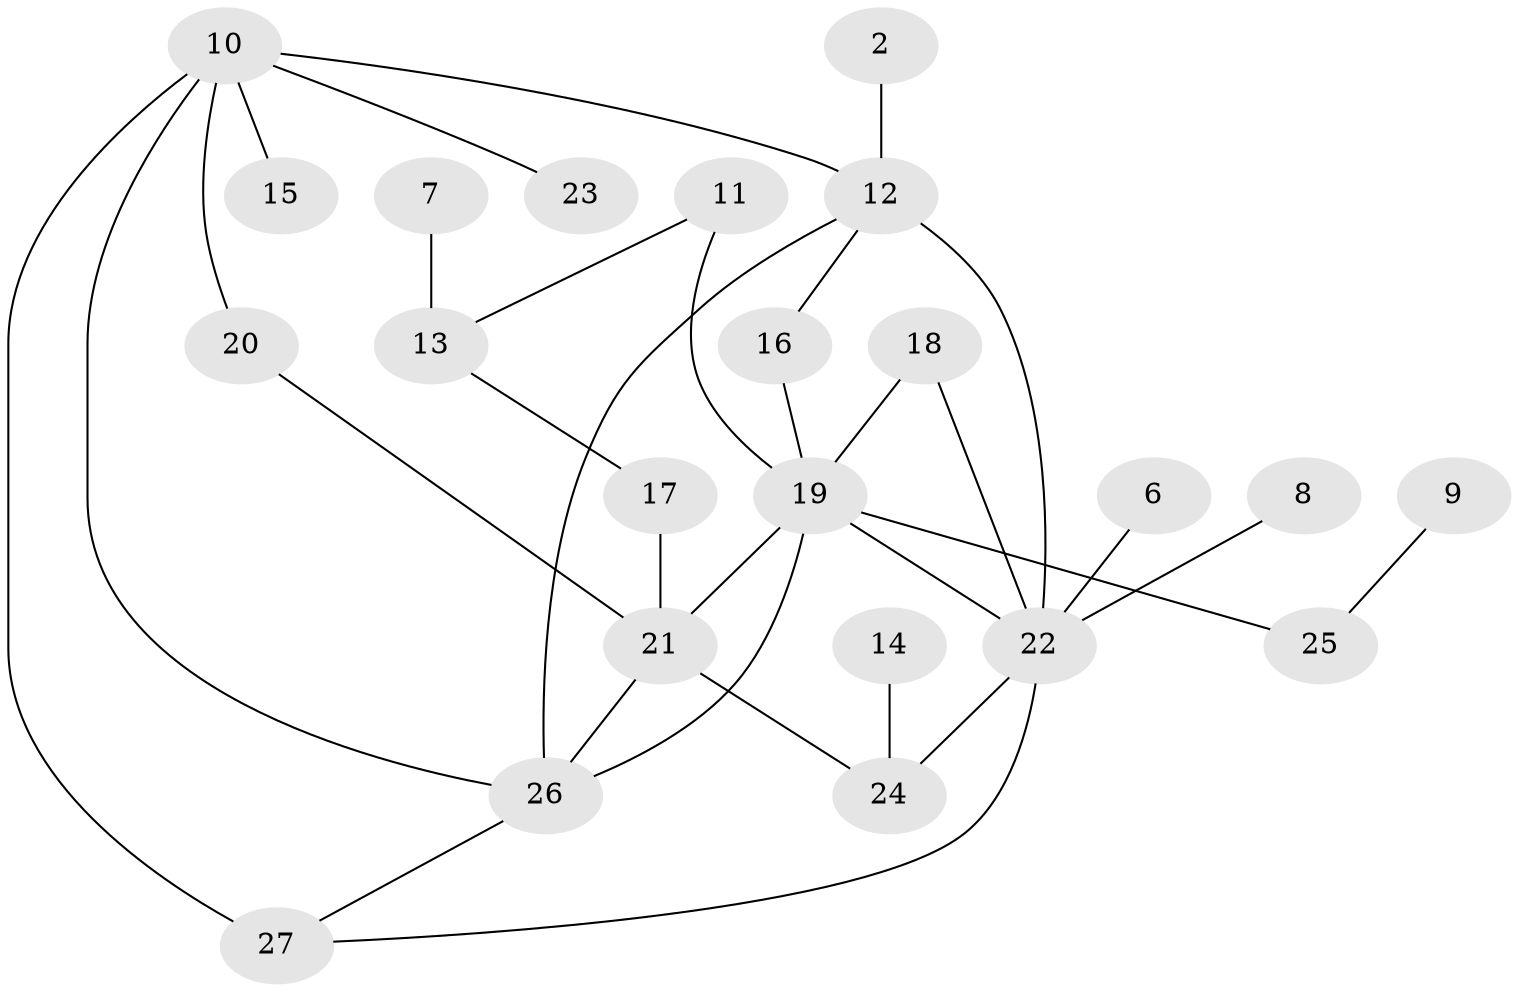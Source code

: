 // original degree distribution, {2: 0.2641509433962264, 5: 0.09433962264150944, 1: 0.18867924528301888, 3: 0.24528301886792453, 0: 0.07547169811320754, 4: 0.11320754716981132, 6: 0.018867924528301886}
// Generated by graph-tools (version 1.1) at 2025/49/03/09/25 03:49:08]
// undirected, 23 vertices, 32 edges
graph export_dot {
graph [start="1"]
  node [color=gray90,style=filled];
  2;
  6;
  7;
  8;
  9;
  10;
  11;
  12;
  13;
  14;
  15;
  16;
  17;
  18;
  19;
  20;
  21;
  22;
  23;
  24;
  25;
  26;
  27;
  2 -- 12 [weight=1.0];
  6 -- 22 [weight=1.0];
  7 -- 13 [weight=1.0];
  8 -- 22 [weight=1.0];
  9 -- 25 [weight=1.0];
  10 -- 12 [weight=1.0];
  10 -- 15 [weight=1.0];
  10 -- 20 [weight=1.0];
  10 -- 23 [weight=2.0];
  10 -- 26 [weight=1.0];
  10 -- 27 [weight=2.0];
  11 -- 13 [weight=1.0];
  11 -- 19 [weight=1.0];
  12 -- 16 [weight=2.0];
  12 -- 22 [weight=2.0];
  12 -- 26 [weight=2.0];
  13 -- 17 [weight=1.0];
  14 -- 24 [weight=1.0];
  16 -- 19 [weight=1.0];
  17 -- 21 [weight=1.0];
  18 -- 19 [weight=1.0];
  18 -- 22 [weight=1.0];
  19 -- 21 [weight=1.0];
  19 -- 22 [weight=1.0];
  19 -- 25 [weight=1.0];
  19 -- 26 [weight=1.0];
  20 -- 21 [weight=1.0];
  21 -- 24 [weight=1.0];
  21 -- 26 [weight=1.0];
  22 -- 24 [weight=1.0];
  22 -- 27 [weight=1.0];
  26 -- 27 [weight=1.0];
}
